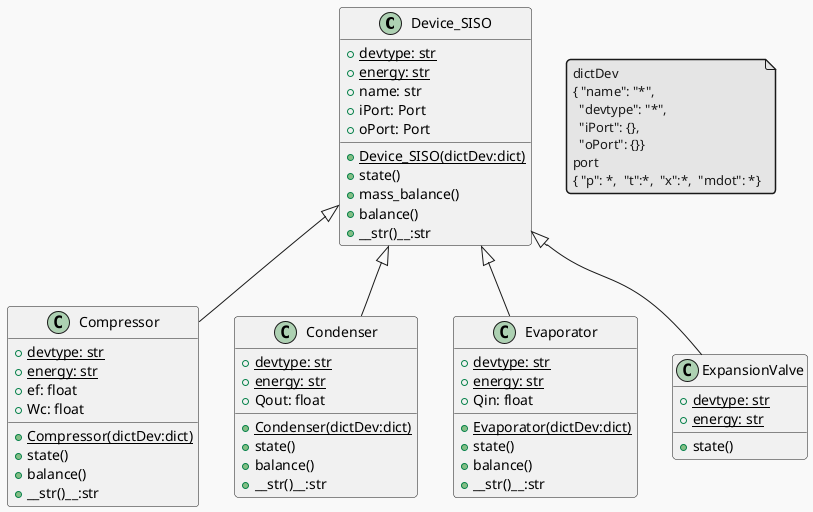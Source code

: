 @startuml components_device_siso details
!theme  mars
class Device_SISO {
  + {static} devtype: str
  + {static} energy: str
  + name: str
  + iPort: Port
  + oPort: Port
  + {static} Device_SISO(dictDev:dict)
  + state()
  + mass_balance()
  + balance()
  + __str()__:str
}

class Compressor {
    + {static} devtype: str
    + {static} energy: str
    + ef: float
    + Wc: float
    + {static} Compressor(dictDev:dict)
    + state()
    + balance()
    + __str()__:str
}

class Condenser {
    + {static} devtype: str
    + {static} energy: str
    + Qout: float
    + {static} Condenser(dictDev:dict)
    + state()
    + balance()
    + __str()__:str
}

class Evaporator {
    + {static} devtype: str
    + {static} energy: str
    + Qin: float
    + {static} Evaporator(dictDev:dict)
    + state()
    + balance()
    + __str()__:str
}

class ExpansionValve {
    + {static} devtype: str
    + {static} energy: str
    + state()
}


Device_SISO  <|--Compressor  
Device_SISO  <|-- Condenser  
Device_SISO <|-- Evaporator   
Device_SISO  <|-- ExpansionValve  

note as dict
dictDev
{ "name": "*", 
  "devtype": "*",
  "iPort": {},
  "oPort": {}}
port
{ "p": *,  "t":*,  "x":*,  "mdot": *}
end note
@enduml